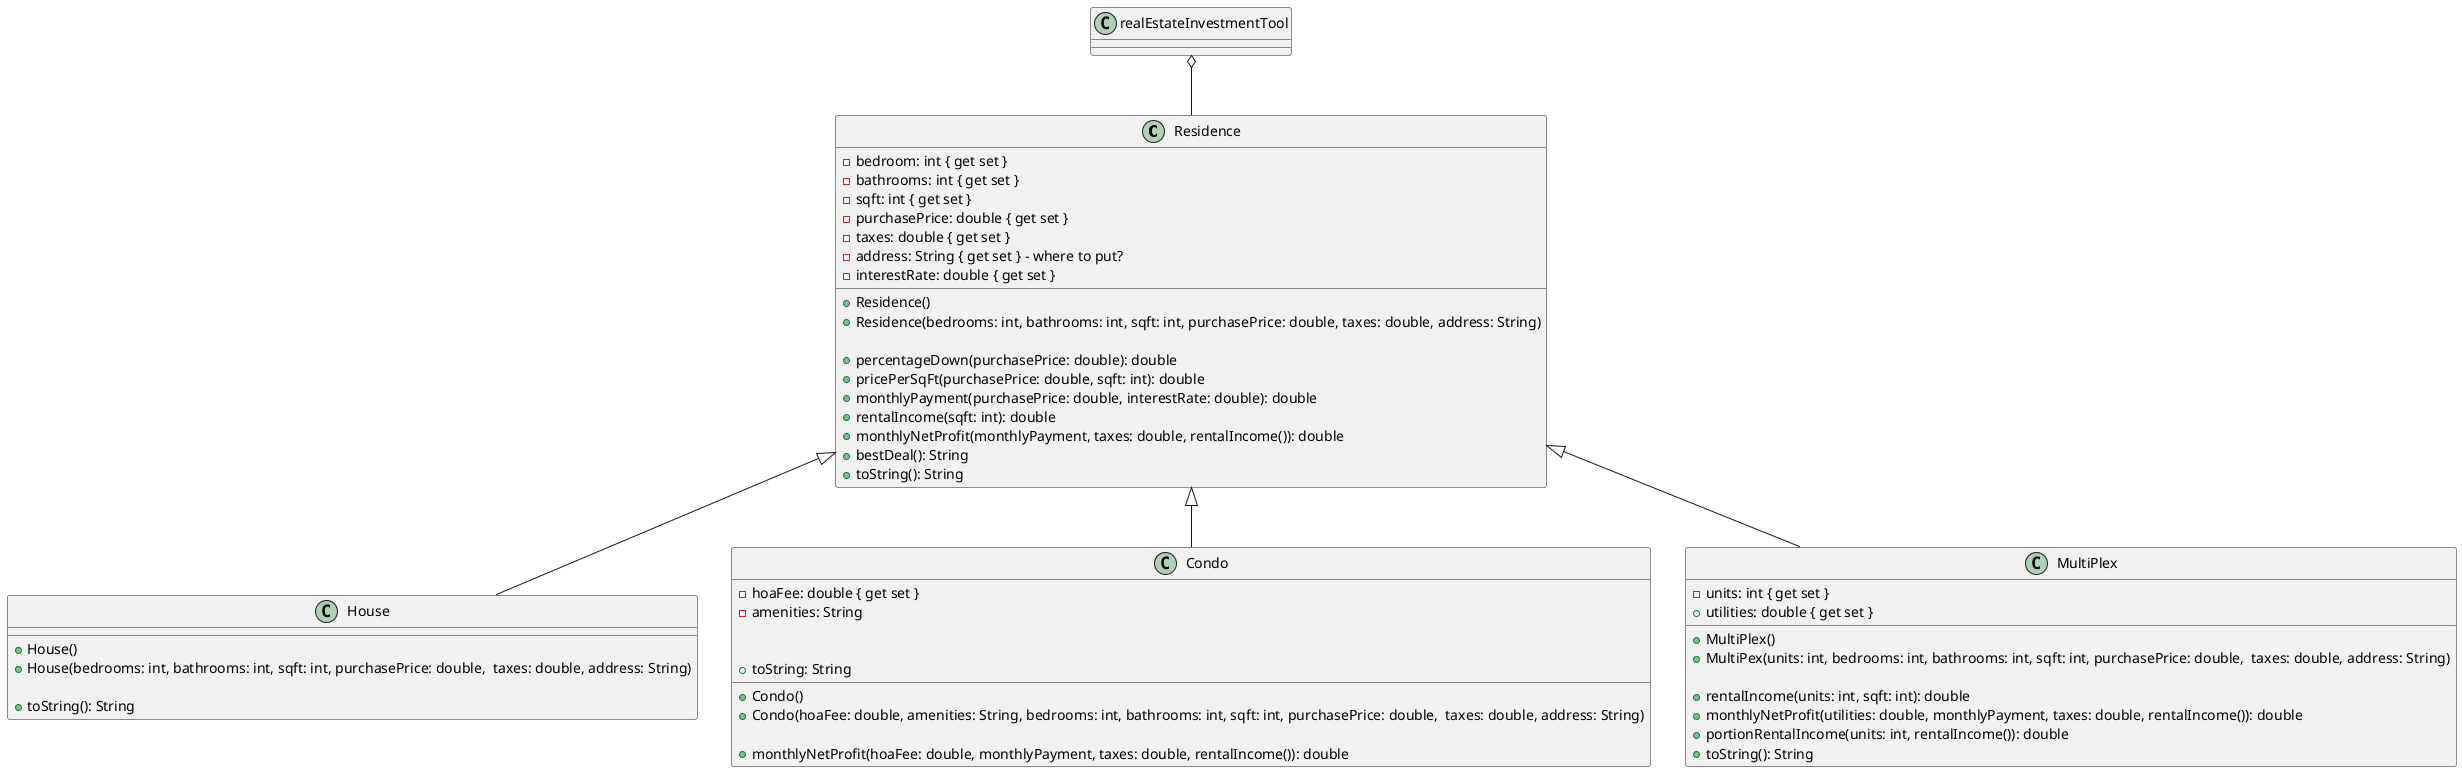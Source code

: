 @startuml

class Residence {
    -bedroom: int { get set }
    -bathrooms: int { get set }
    -sqft: int { get set }
    -purchasePrice: double { get set }
    -taxes: double { get set }
    -address: String { get set } - where to put?
    -interestRate: double { get set }

    +Residence()
    +Residence(bedrooms: int, bathrooms: int, sqft: int, purchasePrice: double, taxes: double, address: String)

    +percentageDown(purchasePrice: double): double
    +pricePerSqFt(purchasePrice: double, sqft: int): double
    +monthlyPayment(purchasePrice: double, interestRate: double): double
    +rentalIncome(sqft: int): double
    +monthlyNetProfit(monthlyPayment, taxes: double, rentalIncome()): double
    +bestDeal(): String
    +toString(): String
}

class House extends Residence {
    +House()
    +House(bedrooms: int, bathrooms: int, sqft: int, purchasePrice: double,  taxes: double, address: String)

    +toString(): String
}

class Condo extends Residence {
    -hoaFee: double { get set }
    -amenities: String

    +Condo()
    +Condo(hoaFee: double, amenities: String, bedrooms: int, bathrooms: int, sqft: int, purchasePrice: double,  taxes: double, address: String)

    +monthlyNetProfit(hoaFee: double, monthlyPayment, taxes: double, rentalIncome()): double
    +toString: String
}

class MultiPlex extends Residence {
    -units: int { get set }
    +utilities: double { get set }

    +MultiPlex()
    +MultiPex(units: int, bedrooms: int, bathrooms: int, sqft: int, purchasePrice: double,  taxes: double, address: String)

    +rentalIncome(units: int, sqft: int): double
    +monthlyNetProfit(utilities: double, monthlyPayment, taxes: double, rentalIncome()): double
    +portionRentalIncome(units: int, rentalIncome()): double
    +toString(): String
}

realEstateInvestmentTool o-- Residence
@enduml